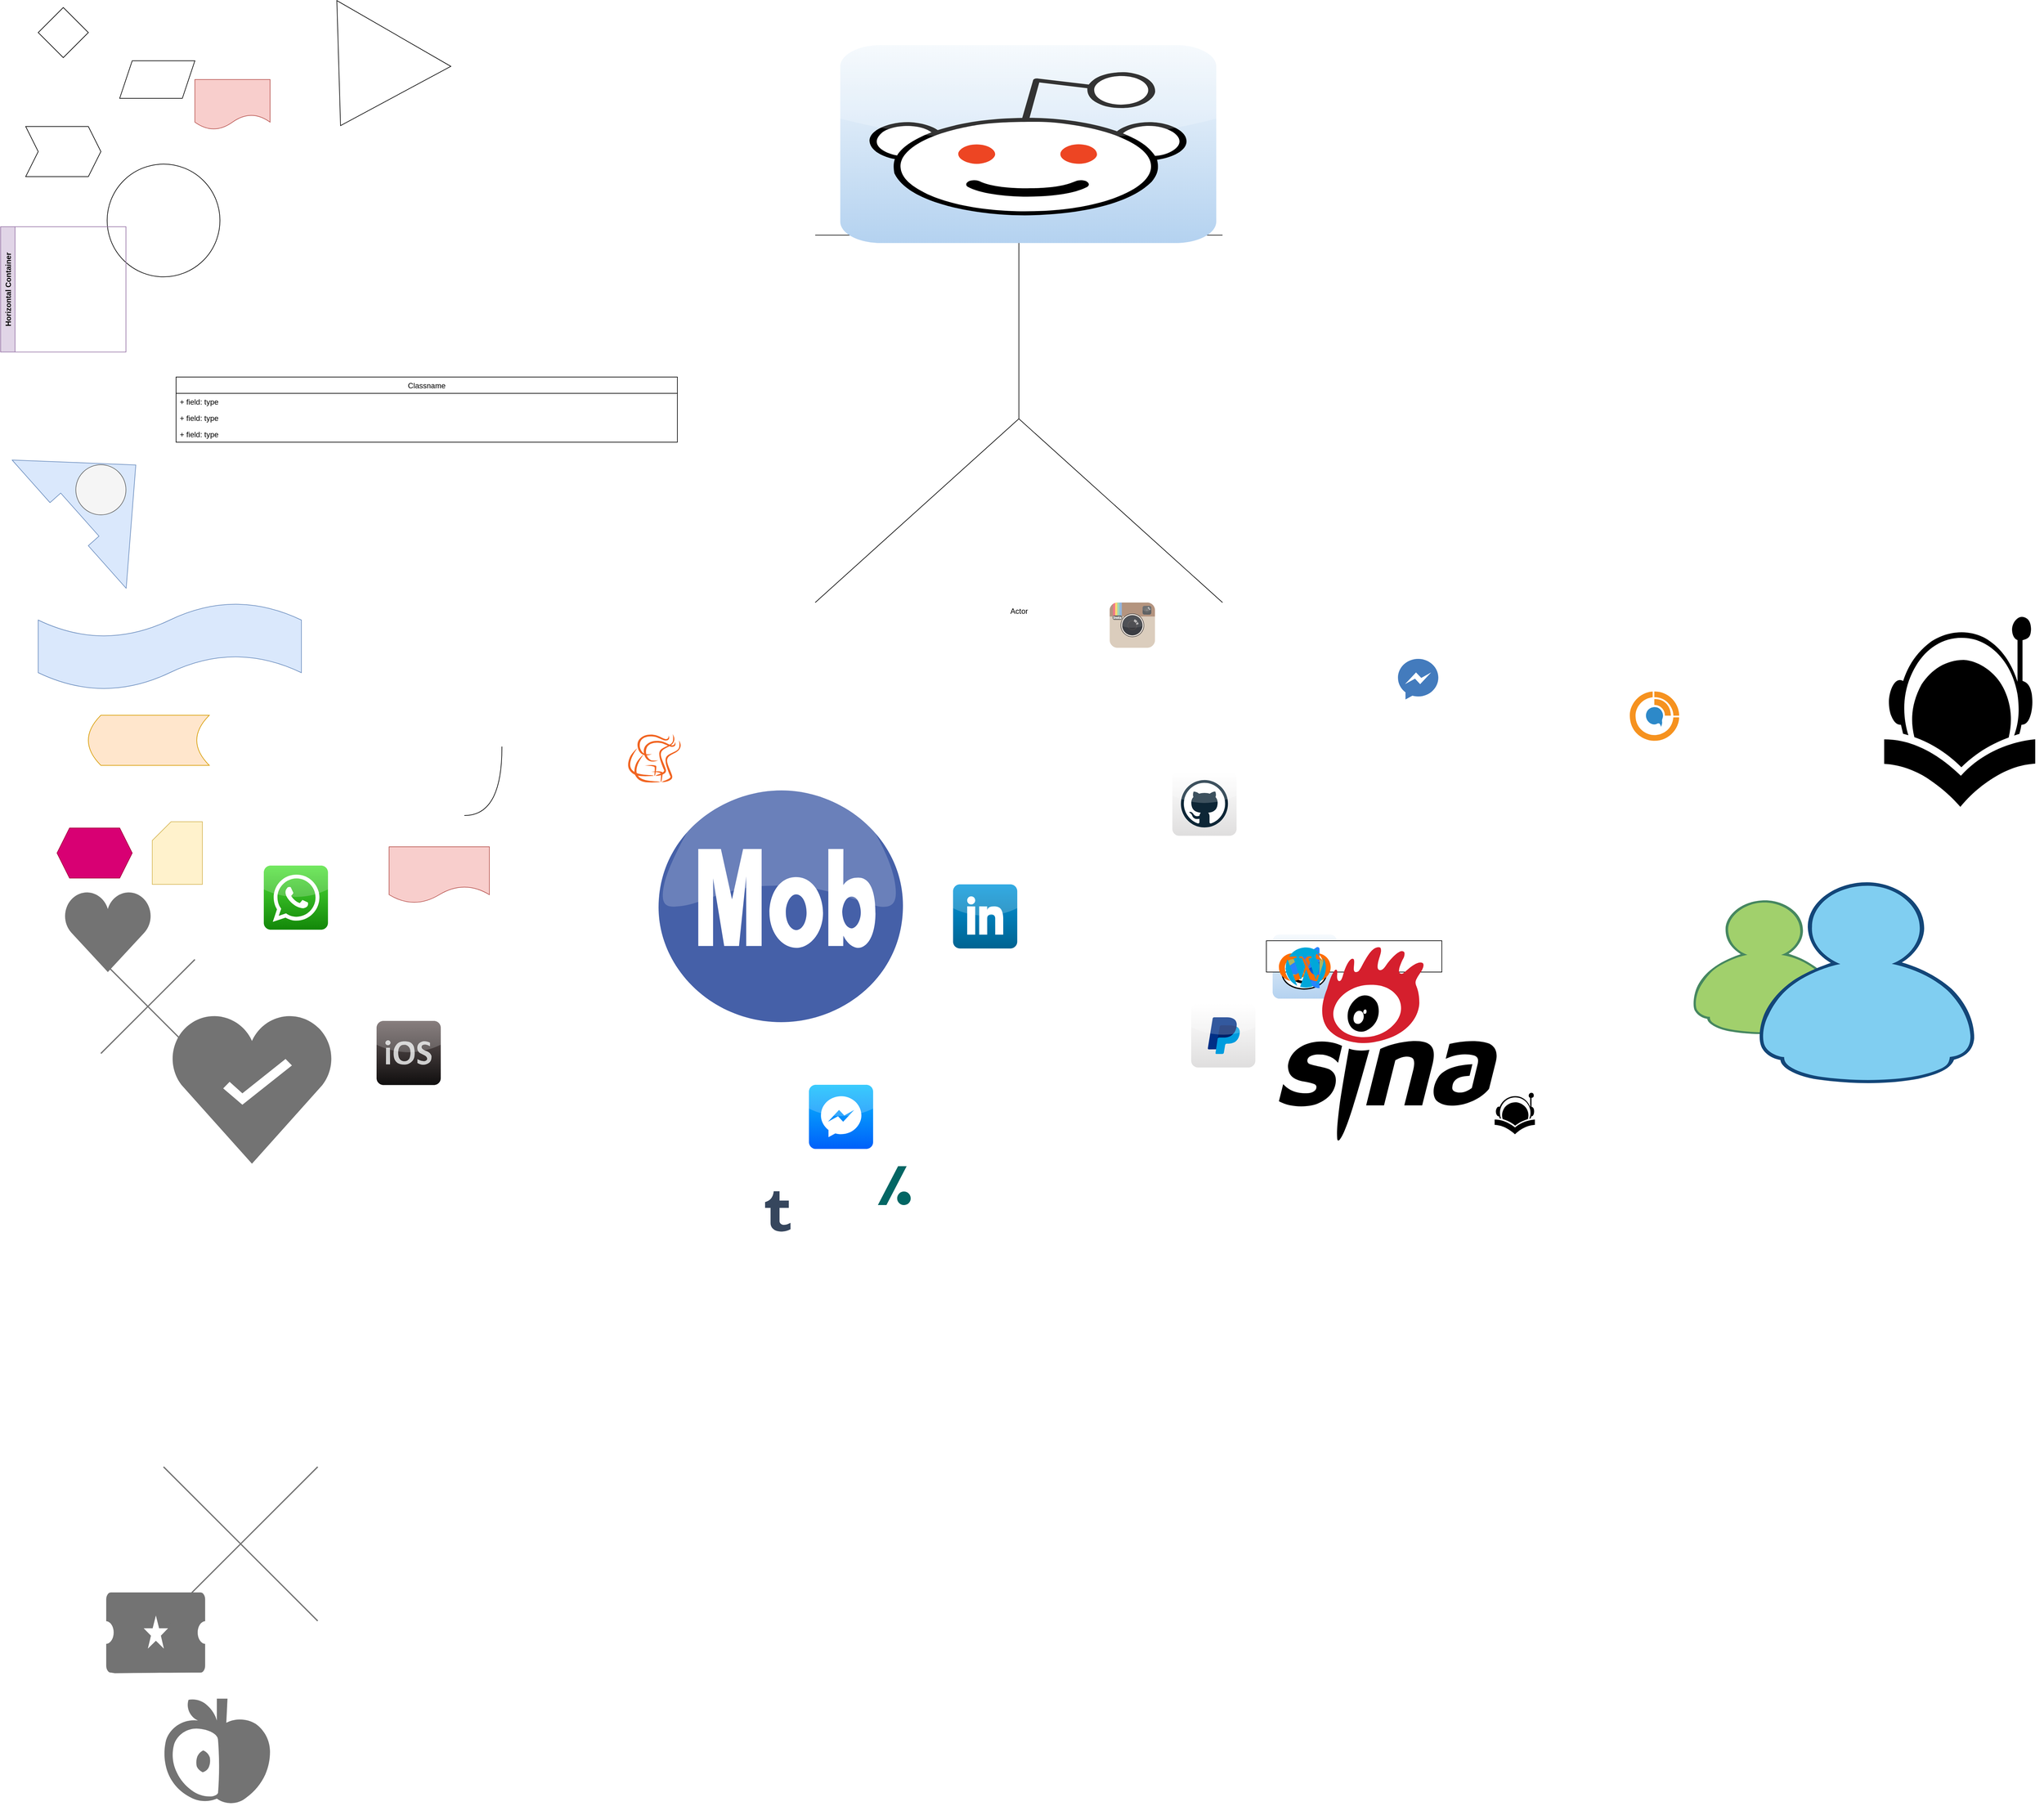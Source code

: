 <mxfile version="14.7.7" type="github">
  <diagram id="3jAC-QXx-4kMT80FHBbB" name="Page-1">
    <mxGraphModel dx="524" dy="748" grid="1" gridSize="10" guides="1" tooltips="1" connect="1" arrows="1" fold="1" page="1" pageScale="1" pageWidth="1920" pageHeight="1200" math="0" shadow="0">
      <root>
        <mxCell id="0" />
        <mxCell id="1" parent="0" />
        <mxCell id="vrNj7zBSifDwBCKTAedq-4" value="" style="triangle;whiteSpace=wrap;html=1;rotation=120;" parent="1" vertex="1">
          <mxGeometry x="520" y="60" width="170" height="210" as="geometry" />
        </mxCell>
        <mxCell id="vrNj7zBSifDwBCKTAedq-5" value="Actor" style="shape=umlActor;verticalLabelPosition=bottom;verticalAlign=top;html=1;outlineConnect=0;" parent="1" vertex="1">
          <mxGeometry x="1320" y="120" width="650" height="880" as="geometry" />
        </mxCell>
        <mxCell id="vrNj7zBSifDwBCKTAedq-2" value="" style="ellipse;whiteSpace=wrap;html=1;aspect=fixed;fillColor=#ffe6cc;strokeColor=#d79b00;" parent="1" vertex="1">
          <mxGeometry x="1690" y="180" width="50" height="50" as="geometry" />
        </mxCell>
        <mxCell id="vrNj7zBSifDwBCKTAedq-1" value="" style="ellipse;whiteSpace=wrap;html=1;aspect=fixed;fillColor=#ffe6cc;strokeColor=#d79b00;" parent="1" vertex="1">
          <mxGeometry x="1540" y="170" width="70" height="70" as="geometry" />
        </mxCell>
        <mxCell id="vrNj7zBSifDwBCKTAedq-6" value="" style="endArrow=none;html=1;" parent="1" source="vrNj7zBSifDwBCKTAedq-5" edge="1">
          <mxGeometry width="50" height="50" relative="1" as="geometry">
            <mxPoint x="1620" y="290" as="sourcePoint" />
            <mxPoint x="1670" y="240" as="targetPoint" />
            <Array as="points">
              <mxPoint x="1610" y="310" />
              <mxPoint x="1640" y="310" />
            </Array>
          </mxGeometry>
        </mxCell>
        <mxCell id="vrNj7zBSifDwBCKTAedq-3" value="" style="ellipse;whiteSpace=wrap;html=1;aspect=fixed;" parent="1" vertex="1">
          <mxGeometry x="190" y="300" width="180" height="180" as="geometry" />
        </mxCell>
        <mxCell id="vrNj7zBSifDwBCKTAedq-7" value="Classname" style="swimlane;fontStyle=0;childLayout=stackLayout;horizontal=1;startSize=26;fillColor=none;horizontalStack=0;resizeParent=1;resizeParentMax=0;resizeLast=0;collapsible=1;marginBottom=0;" parent="1" vertex="1">
          <mxGeometry x="300" y="640" width="800" height="104" as="geometry" />
        </mxCell>
        <mxCell id="vrNj7zBSifDwBCKTAedq-8" value="+ field: type" style="text;strokeColor=none;fillColor=none;align=left;verticalAlign=top;spacingLeft=4;spacingRight=4;overflow=hidden;rotatable=0;points=[[0,0.5],[1,0.5]];portConstraint=eastwest;" parent="vrNj7zBSifDwBCKTAedq-7" vertex="1">
          <mxGeometry y="26" width="800" height="26" as="geometry" />
        </mxCell>
        <mxCell id="vrNj7zBSifDwBCKTAedq-9" value="+ field: type" style="text;strokeColor=none;fillColor=none;align=left;verticalAlign=top;spacingLeft=4;spacingRight=4;overflow=hidden;rotatable=0;points=[[0,0.5],[1,0.5]];portConstraint=eastwest;" parent="vrNj7zBSifDwBCKTAedq-7" vertex="1">
          <mxGeometry y="52" width="800" height="26" as="geometry" />
        </mxCell>
        <mxCell id="vrNj7zBSifDwBCKTAedq-10" value="+ field: type" style="text;strokeColor=none;fillColor=none;align=left;verticalAlign=top;spacingLeft=4;spacingRight=4;overflow=hidden;rotatable=0;points=[[0,0.5],[1,0.5]];portConstraint=eastwest;" parent="vrNj7zBSifDwBCKTAedq-7" vertex="1">
          <mxGeometry y="78" width="800" height="26" as="geometry" />
        </mxCell>
        <mxCell id="vrNj7zBSifDwBCKTAedq-11" value="" style="dashed=0;outlineConnect=0;html=1;align=center;labelPosition=center;verticalLabelPosition=bottom;verticalAlign=top;shape=mxgraph.webicons.reddit;fillColor=#F3F8FC;gradientColor=#B4D2F0" parent="1" vertex="1">
          <mxGeometry x="1360" y="110" width="600" height="316" as="geometry" />
        </mxCell>
        <mxCell id="vrNj7zBSifDwBCKTAedq-12" value="" style="dashed=0;outlineConnect=0;html=1;align=center;labelPosition=center;verticalLabelPosition=bottom;verticalAlign=top;shape=mxgraph.webicons.whatsapp;fillColor=#4FE238;gradientColor=#138709" parent="1" vertex="1">
          <mxGeometry x="440" y="1420" width="102.4" height="102.4" as="geometry" />
        </mxCell>
        <mxCell id="vrNj7zBSifDwBCKTAedq-13" value="" style="dashed=0;outlineConnect=0;html=1;align=center;labelPosition=center;verticalLabelPosition=bottom;verticalAlign=top;shape=mxgraph.webicons.messenger_3;fillColor=#09BEFC;gradientColor=#0060FA" parent="1" vertex="1">
          <mxGeometry x="1310" y="1770" width="102.4" height="102.4" as="geometry" />
        </mxCell>
        <mxCell id="vrNj7zBSifDwBCKTAedq-14" value="" style="dashed=0;outlineConnect=0;html=1;align=center;labelPosition=center;verticalLabelPosition=bottom;verticalAlign=top;shape=mxgraph.webicons.ios;fillColor=#695D5D;gradientColor=#100E0E" parent="1" vertex="1">
          <mxGeometry x="620" y="1668" width="102.4" height="102.4" as="geometry" />
        </mxCell>
        <mxCell id="hWpBeXzeCfrxWfucE1yW-1" value="" style="shape=document;whiteSpace=wrap;html=1;boundedLbl=1;fillColor=#f8cecc;strokeColor=#b85450;" parent="1" vertex="1">
          <mxGeometry x="640" y="1390" width="160" height="90" as="geometry" />
        </mxCell>
        <mxCell id="hWpBeXzeCfrxWfucE1yW-2" value="" style="edgeStyle=orthogonalEdgeStyle;endArrow=none;html=1;elbow=vertical;curved=1;" parent="1" edge="1">
          <mxGeometry width="50" height="100" relative="1" as="geometry">
            <mxPoint x="760" y="1340" as="sourcePoint" />
            <mxPoint x="820" y="1230" as="targetPoint" />
          </mxGeometry>
        </mxCell>
        <mxCell id="hWpBeXzeCfrxWfucE1yW-3" value="" style="dashed=0;outlineConnect=0;html=1;align=center;labelPosition=center;verticalLabelPosition=bottom;verticalAlign=top;shape=mxgraph.webicons.linkedin;fillColor=#0095DB;gradientColor=#006391" parent="1" vertex="1">
          <mxGeometry x="1540" y="1450" width="102.4" height="102.4" as="geometry" />
        </mxCell>
        <mxCell id="hWpBeXzeCfrxWfucE1yW-4" value="" style="dashed=0;outlineConnect=0;html=1;align=center;labelPosition=center;verticalLabelPosition=bottom;verticalAlign=top;shape=mxgraph.webicons.paypal;gradientColor=#DFDEDE" parent="1" vertex="1">
          <mxGeometry x="1920" y="1640" width="102.4" height="102.4" as="geometry" />
        </mxCell>
        <mxCell id="hWpBeXzeCfrxWfucE1yW-5" value="" style="dashed=0;outlineConnect=0;html=1;align=center;labelPosition=center;verticalLabelPosition=bottom;verticalAlign=top;shape=mxgraph.webicons.gmail;gradientColor=#DFDEDE" parent="1" vertex="1">
          <mxGeometry x="2050" y="1530" width="102.4" height="102.4" as="geometry" />
        </mxCell>
        <mxCell id="hWpBeXzeCfrxWfucE1yW-6" value="" style="dashed=0;outlineConnect=0;html=1;align=center;labelPosition=center;verticalLabelPosition=bottom;verticalAlign=top;shape=mxgraph.webicons.github;gradientColor=#DFDEDE" parent="1" vertex="1">
          <mxGeometry x="2050" y="1530" width="102.4" height="102.4" as="geometry" />
        </mxCell>
        <mxCell id="hWpBeXzeCfrxWfucE1yW-7" value="" style="dashed=0;outlineConnect=0;html=1;align=center;labelPosition=center;verticalLabelPosition=bottom;verticalAlign=top;shape=mxgraph.webicons.github;gradientColor=#DFDEDE" parent="1" vertex="1">
          <mxGeometry x="1890" y="1270" width="102.4" height="102.4" as="geometry" />
        </mxCell>
        <mxCell id="qQFvnFZcyG8j3pKfj-fe-1" value="" style="shape=parallelogram;perimeter=parallelogramPerimeter;whiteSpace=wrap;html=1;fixedSize=1;" parent="1" vertex="1">
          <mxGeometry x="210" y="135" width="120" height="60" as="geometry" />
        </mxCell>
        <mxCell id="qQFvnFZcyG8j3pKfj-fe-2" value="" style="dashed=0;aspect=fixed;verticalLabelPosition=bottom;verticalAlign=top;align=center;shape=mxgraph.gmdl.heart;strokeColor=none;fillColor=#737373;shadow=0;" parent="1" vertex="1">
          <mxGeometry x="120" y="1462" width="142.22" height="128" as="geometry" />
        </mxCell>
        <mxCell id="qQFvnFZcyG8j3pKfj-fe-3" value="" style="dashed=0;aspect=fixed;verticalLabelPosition=bottom;verticalAlign=top;align=center;shape=mxgraph.gmdl.x;strokeColor=#737373;fillColor=#737373;shadow=0;strokeWidth=2;" parent="1" vertex="1">
          <mxGeometry x="180" y="1570" width="150" height="150" as="geometry" />
        </mxCell>
        <mxCell id="qQFvnFZcyG8j3pKfj-fe-4" value="" style="dashed=0;aspect=fixed;verticalLabelPosition=bottom;verticalAlign=top;align=center;shape=mxgraph.gmdl.health;strokeColor=none;fillColor=#737373;shadow=0;" parent="1" vertex="1">
          <mxGeometry x="290" y="1660" width="262.22" height="236" as="geometry" />
        </mxCell>
        <mxCell id="qQFvnFZcyG8j3pKfj-fe-5" value="" style="dashed=0;aspect=fixed;verticalLabelPosition=bottom;verticalAlign=top;align=center;shape=mxgraph.gmdl.attractions;strokeColor=#ffffff;fillColor=#737373;shadow=0;strokeWidth=1;" parent="1" vertex="1">
          <mxGeometry x="188" y="2580" width="158.89" height="130" as="geometry" />
        </mxCell>
        <mxCell id="qQFvnFZcyG8j3pKfj-fe-6" value="" style="dashed=0;aspect=fixed;verticalLabelPosition=bottom;verticalAlign=top;align=center;shape=mxgraph.gmdl.bookmark;strokeColor=none;fillColor=#737373;shadow=0;" parent="1" vertex="1">
          <mxGeometry x="280" y="2610" width="12" height="20" as="geometry" />
        </mxCell>
        <mxCell id="qQFvnFZcyG8j3pKfj-fe-7" value="" style="dashed=0;aspect=fixed;verticalLabelPosition=bottom;verticalAlign=top;align=center;shape=mxgraph.gmdl.x;strokeColor=#737373;fillColor=#737373;shadow=0;strokeWidth=2;" parent="1" vertex="1">
          <mxGeometry x="280" y="2380" width="246" height="246" as="geometry" />
        </mxCell>
        <mxCell id="qQFvnFZcyG8j3pKfj-fe-8" value="" style="dashed=0;aspect=fixed;verticalLabelPosition=bottom;verticalAlign=top;align=center;shape=mxgraph.gmdl.recipes;strokeColor=none;fillColor=#737373;shadow=0;" parent="1" vertex="1">
          <mxGeometry x="280" y="2750" width="170" height="170" as="geometry" />
        </mxCell>
        <mxCell id="TdeuUsXb1K8WtsInUvNL-1" value="" style="shape=step;perimeter=stepPerimeter;whiteSpace=wrap;html=1;fixedSize=1;" vertex="1" parent="1">
          <mxGeometry x="60" y="240" width="120" height="80" as="geometry" />
        </mxCell>
        <mxCell id="TdeuUsXb1K8WtsInUvNL-2" value="" style="rhombus;whiteSpace=wrap;html=1;" vertex="1" parent="1">
          <mxGeometry x="80" y="50" width="80" height="80" as="geometry" />
        </mxCell>
        <mxCell id="TdeuUsXb1K8WtsInUvNL-3" value="" style="shape=document;whiteSpace=wrap;html=1;boundedLbl=1;fillColor=#f8cecc;strokeColor=#b85450;" vertex="1" parent="1">
          <mxGeometry x="330" y="165" width="120" height="80" as="geometry" />
        </mxCell>
        <mxCell id="TdeuUsXb1K8WtsInUvNL-4" value="Horizontal Container" style="swimlane;horizontal=0;fillColor=#e1d5e7;strokeColor=#9673a6;" vertex="1" parent="1">
          <mxGeometry x="20" y="400" width="200" height="200" as="geometry" />
        </mxCell>
        <mxCell id="TdeuUsXb1K8WtsInUvNL-5" value="" style="shape=flexArrow;endArrow=classic;html=1;fillColor=#dae8fc;strokeColor=#6c8ebf;endWidth=181;endSize=47.11;width=92;" edge="1" parent="1">
          <mxGeometry width="50" height="50" relative="1" as="geometry">
            <mxPoint x="146.11" y="860" as="sourcePoint" />
            <mxPoint x="236.11" y="780" as="targetPoint" />
          </mxGeometry>
        </mxCell>
        <mxCell id="TdeuUsXb1K8WtsInUvNL-6" value="" style="ellipse;whiteSpace=wrap;html=1;aspect=fixed;fillColor=#f5f5f5;strokeColor=#666666;fontColor=#333333;" vertex="1" parent="1">
          <mxGeometry x="140" y="780" width="80" height="80" as="geometry" />
        </mxCell>
        <mxCell id="TdeuUsXb1K8WtsInUvNL-7" value="" style="shape=tape;whiteSpace=wrap;html=1;fillColor=#dae8fc;strokeColor=#6c8ebf;" vertex="1" parent="1">
          <mxGeometry x="80" y="1000" width="420" height="140" as="geometry" />
        </mxCell>
        <mxCell id="TdeuUsXb1K8WtsInUvNL-8" value="" style="shape=dataStorage;whiteSpace=wrap;html=1;fixedSize=1;fillColor=#ffe6cc;strokeColor=#d79b00;" vertex="1" parent="1">
          <mxGeometry x="160" y="1180" width="193" height="80" as="geometry" />
        </mxCell>
        <mxCell id="TdeuUsXb1K8WtsInUvNL-9" value="" style="shape=card;whiteSpace=wrap;html=1;fillColor=#fff2cc;strokeColor=#d6b656;" vertex="1" parent="1">
          <mxGeometry x="262" y="1350" width="80" height="100" as="geometry" />
        </mxCell>
        <mxCell id="TdeuUsXb1K8WtsInUvNL-10" value="" style="shape=hexagon;perimeter=hexagonPerimeter2;whiteSpace=wrap;html=1;fixedSize=1;fillColor=#d80073;strokeColor=#A50040;fontColor=#ffffff;" vertex="1" parent="1">
          <mxGeometry x="110" y="1360" width="120" height="80" as="geometry" />
        </mxCell>
        <mxCell id="hWpBeXzeCfrxWfucE1yW-8" value="Untitled Layer" parent="0" />
        <mxCell id="hWpBeXzeCfrxWfucE1yW-9" value="" style="dashed=0;outlineConnect=0;html=1;align=center;labelPosition=center;verticalLabelPosition=bottom;verticalAlign=top;shape=mxgraph.webicons.reddit;fillColor=#F3F8FC;gradientColor=#B4D2F0" parent="hWpBeXzeCfrxWfucE1yW-8" vertex="1">
          <mxGeometry x="2050" y="1530" width="102.4" height="102.4" as="geometry" />
        </mxCell>
        <mxCell id="hWpBeXzeCfrxWfucE1yW-10" value="" style="shape=callout;whiteSpace=wrap;html=1;perimeter=calloutPerimeter;" parent="hWpBeXzeCfrxWfucE1yW-8" vertex="1">
          <mxGeometry x="2040" y="1540" width="280" height="80" as="geometry" />
        </mxCell>
        <mxCell id="hWpBeXzeCfrxWfucE1yW-11" value="" style="dashed=0;outlineConnect=0;html=1;align=center;labelPosition=center;verticalLabelPosition=bottom;verticalAlign=top;shape=mxgraph.weblogos.youmob" parent="hWpBeXzeCfrxWfucE1yW-8" vertex="1">
          <mxGeometry x="1070" y="1300" width="390" height="370" as="geometry" />
        </mxCell>
        <mxCell id="hWpBeXzeCfrxWfucE1yW-12" value="" style="dashed=0;outlineConnect=0;html=1;align=center;labelPosition=center;verticalLabelPosition=bottom;verticalAlign=top;shape=mxgraph.weblogos.tumblr;fillColor=#36465D;strokeColor=none" parent="hWpBeXzeCfrxWfucE1yW-8" vertex="1">
          <mxGeometry x="1240" y="1940" width="40.6" height="65.2" as="geometry" />
        </mxCell>
        <mxCell id="hWpBeXzeCfrxWfucE1yW-13" value="" style="dashed=0;outlineConnect=0;html=1;align=center;labelPosition=center;verticalLabelPosition=bottom;verticalAlign=top;shape=mxgraph.weblogos.readernaut;fillColor=#000000;strokeColor=none" parent="hWpBeXzeCfrxWfucE1yW-8" vertex="1">
          <mxGeometry x="2400" y="1780" width="72" height="72" as="geometry" />
        </mxCell>
        <mxCell id="hWpBeXzeCfrxWfucE1yW-14" value="" style="dashed=0;outlineConnect=0;html=1;align=center;labelPosition=center;verticalLabelPosition=bottom;verticalAlign=top;shape=mxgraph.weblogos.typepad;fillColor=#ADB560;strokeColor=none" parent="hWpBeXzeCfrxWfucE1yW-8" vertex="1">
          <mxGeometry x="2070" y="1560" width="64.8" height="38.4" as="geometry" />
        </mxCell>
        <mxCell id="hWpBeXzeCfrxWfucE1yW-15" value="" style="dashed=0;outlineConnect=0;html=1;align=center;labelPosition=center;verticalLabelPosition=bottom;verticalAlign=top;shape=mxgraph.weblogos.meneame" parent="hWpBeXzeCfrxWfucE1yW-8" vertex="1">
          <mxGeometry x="1020" y="1210" width="76" height="67.6" as="geometry" />
        </mxCell>
        <mxCell id="hWpBeXzeCfrxWfucE1yW-16" value="" style="dashed=0;outlineConnect=0;html=1;align=center;labelPosition=center;verticalLabelPosition=bottom;verticalAlign=top;shape=mxgraph.weblogos.meneame" parent="hWpBeXzeCfrxWfucE1yW-8" vertex="1">
          <mxGeometry x="1030" y="1220" width="76" height="67.6" as="geometry" />
        </mxCell>
        <mxCell id="hWpBeXzeCfrxWfucE1yW-17" value="" style="dashed=0;outlineConnect=0;html=1;align=center;labelPosition=center;verticalLabelPosition=bottom;verticalAlign=top;shape=mxgraph.weblogos.messenger" parent="hWpBeXzeCfrxWfucE1yW-8" vertex="1">
          <mxGeometry x="2720" y="1446.6" width="450" height="323.4" as="geometry" />
        </mxCell>
        <mxCell id="hWpBeXzeCfrxWfucE1yW-18" value="" style="dashed=0;outlineConnect=0;html=1;align=center;labelPosition=center;verticalLabelPosition=bottom;verticalAlign=top;shape=mxgraph.weblogos.sina" parent="hWpBeXzeCfrxWfucE1yW-8" vertex="1">
          <mxGeometry x="2060" y="1550" width="350" height="310" as="geometry" />
        </mxCell>
        <mxCell id="hWpBeXzeCfrxWfucE1yW-19" value="" style="image;image=img/lib/atlassian/Jira_Core_Logo.svg;" parent="hWpBeXzeCfrxWfucE1yW-8" vertex="1">
          <mxGeometry x="2070" y="1550" width="55" height="66" as="geometry" />
        </mxCell>
        <mxCell id="hWpBeXzeCfrxWfucE1yW-20" value="" style="dashed=0;outlineConnect=0;html=1;align=center;labelPosition=center;verticalLabelPosition=bottom;verticalAlign=top;shape=mxgraph.weblogos.wakoopa;fillColor=#FF6D00;strokeColor=none" parent="hWpBeXzeCfrxWfucE1yW-8" vertex="1">
          <mxGeometry x="2060" y="1560" width="82.6" height="44.8" as="geometry" />
        </mxCell>
        <mxCell id="hWpBeXzeCfrxWfucE1yW-21" value="" style="dashed=0;outlineConnect=0;html=1;align=center;labelPosition=center;verticalLabelPosition=bottom;verticalAlign=top;shape=mxgraph.weblogos.wordpress;fillColor=#00A7DA;strokeColor=none" parent="hWpBeXzeCfrxWfucE1yW-8" vertex="1">
          <mxGeometry x="2070" y="1550" width="66.6" height="65.4" as="geometry" />
        </mxCell>
        <mxCell id="hWpBeXzeCfrxWfucE1yW-22" value="" style="dashed=0;outlineConnect=0;html=1;align=center;labelPosition=center;verticalLabelPosition=bottom;verticalAlign=top;shape=mxgraph.weblogos.slashdot;fillColor=#026664;strokeColor=none" parent="hWpBeXzeCfrxWfucE1yW-8" vertex="1">
          <mxGeometry x="1420" y="1900" width="52.4" height="62" as="geometry" />
        </mxCell>
        <mxCell id="hWpBeXzeCfrxWfucE1yW-23" value="" style="dashed=0;outlineConnect=0;html=1;align=center;labelPosition=center;verticalLabelPosition=bottom;verticalAlign=top;shape=mxgraph.weblogos.networkedblogs" parent="hWpBeXzeCfrxWfucE1yW-8" vertex="1">
          <mxGeometry x="2620" y="1142" width="78.8" height="78.8" as="geometry" />
        </mxCell>
        <mxCell id="hWpBeXzeCfrxWfucE1yW-24" value="" style="dashed=0;outlineConnect=0;html=1;align=center;labelPosition=center;verticalLabelPosition=bottom;verticalAlign=top;shape=mxgraph.weblogos.instagram;fillColor=#6FC0E4;gradientColor=#1E305B" parent="hWpBeXzeCfrxWfucE1yW-8" vertex="1">
          <mxGeometry x="1790" y="1000" width="72.2" height="72.2" as="geometry" />
        </mxCell>
        <mxCell id="hWpBeXzeCfrxWfucE1yW-25" value="" style="dashed=0;outlineConnect=0;html=1;align=center;labelPosition=center;verticalLabelPosition=bottom;verticalAlign=top;shape=mxgraph.weblogos.messenger_2" parent="hWpBeXzeCfrxWfucE1yW-8" vertex="1">
          <mxGeometry x="2250" y="1090" width="64.4" height="64.8" as="geometry" />
        </mxCell>
        <mxCell id="hWpBeXzeCfrxWfucE1yW-26" value="" style="dashed=0;outlineConnect=0;html=1;align=center;labelPosition=center;verticalLabelPosition=bottom;verticalAlign=top;shape=mxgraph.weblogos.readernaut;fillColor=#000000;strokeColor=none" parent="hWpBeXzeCfrxWfucE1yW-8" vertex="1">
          <mxGeometry x="3010" y="1010" width="270" height="330" as="geometry" />
        </mxCell>
      </root>
    </mxGraphModel>
  </diagram>
</mxfile>
